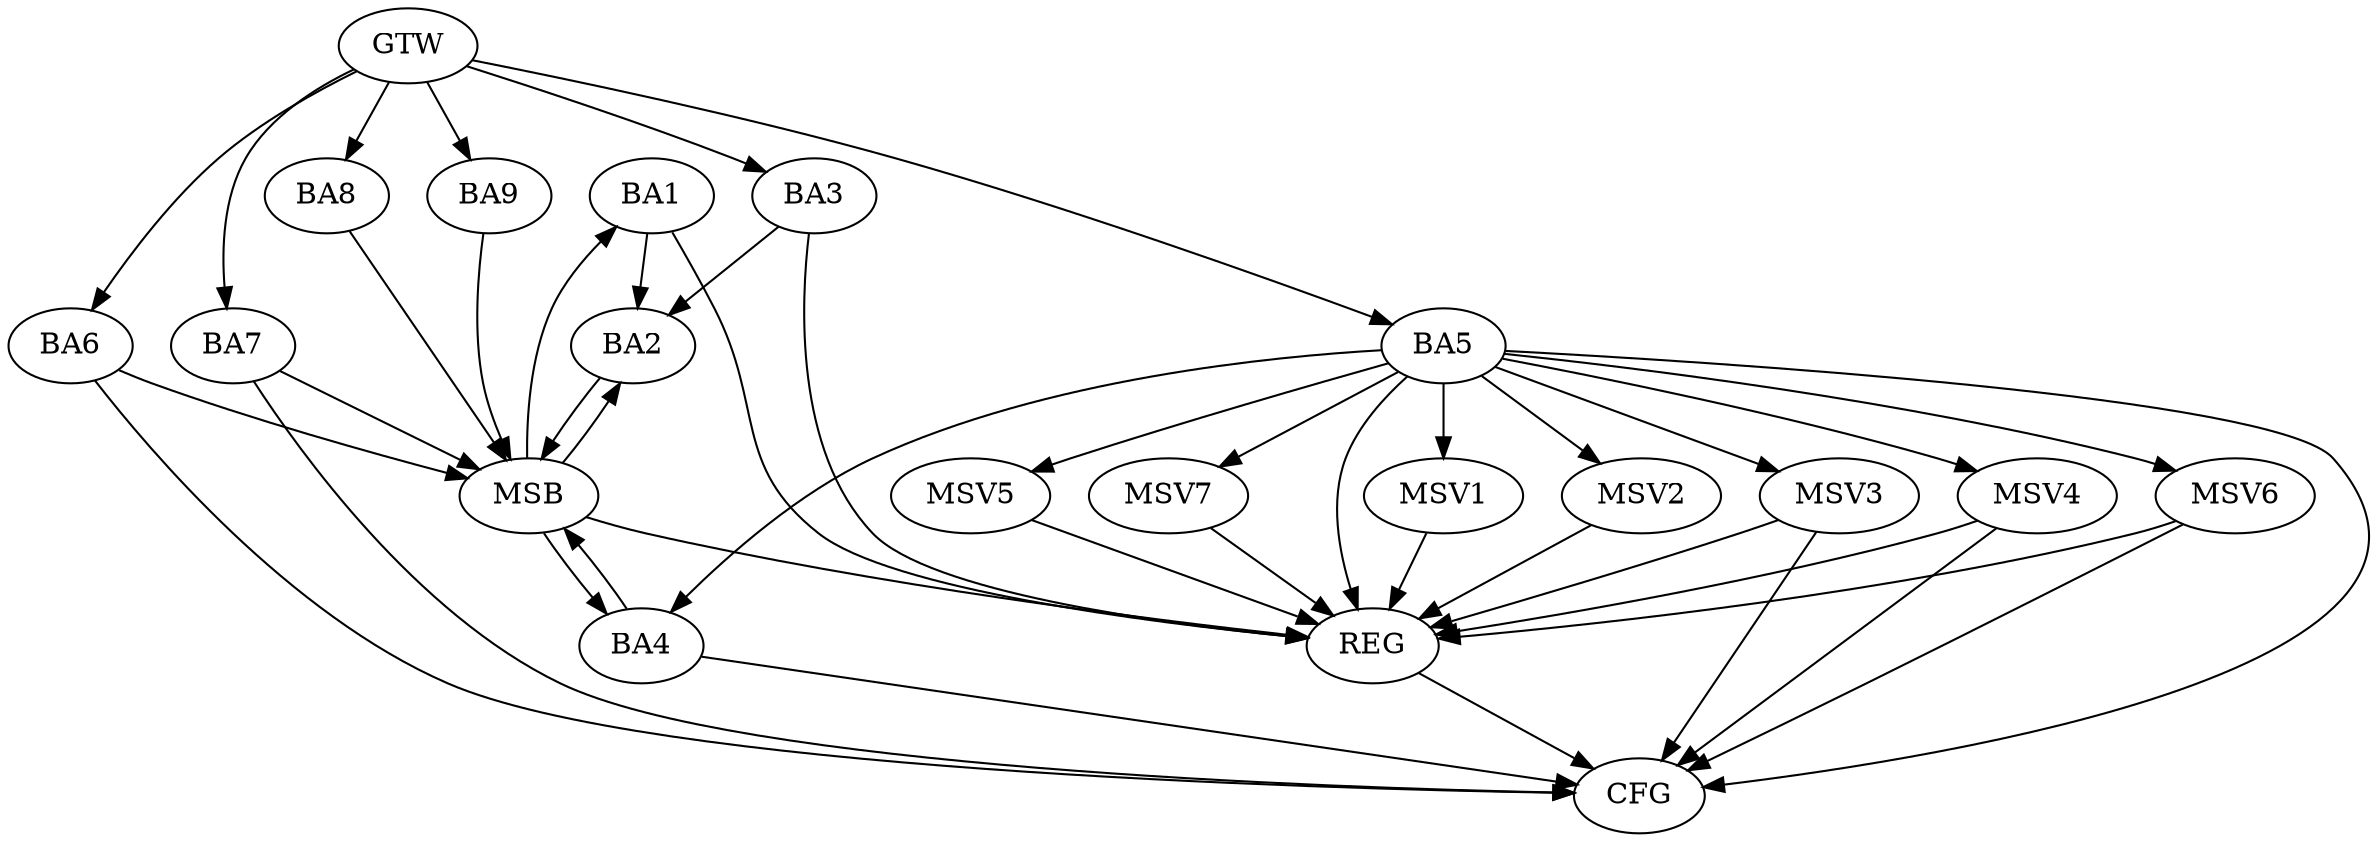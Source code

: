 strict digraph G {
  BA1 [ label="BA1" ];
  BA2 [ label="BA2" ];
  BA3 [ label="BA3" ];
  BA4 [ label="BA4" ];
  BA5 [ label="BA5" ];
  BA6 [ label="BA6" ];
  BA7 [ label="BA7" ];
  BA8 [ label="BA8" ];
  BA9 [ label="BA9" ];
  GTW [ label="GTW" ];
  REG [ label="REG" ];
  MSB [ label="MSB" ];
  CFG [ label="CFG" ];
  MSV1 [ label="MSV1" ];
  MSV2 [ label="MSV2" ];
  MSV3 [ label="MSV3" ];
  MSV4 [ label="MSV4" ];
  MSV5 [ label="MSV5" ];
  MSV6 [ label="MSV6" ];
  MSV7 [ label="MSV7" ];
  BA1 -> BA2;
  BA3 -> BA2;
  BA5 -> BA4;
  GTW -> BA3;
  GTW -> BA5;
  GTW -> BA6;
  GTW -> BA7;
  GTW -> BA8;
  GTW -> BA9;
  BA1 -> REG;
  BA3 -> REG;
  BA5 -> REG;
  BA2 -> MSB;
  MSB -> BA1;
  MSB -> REG;
  BA4 -> MSB;
  MSB -> BA2;
  BA6 -> MSB;
  MSB -> BA4;
  BA7 -> MSB;
  BA8 -> MSB;
  BA9 -> MSB;
  BA4 -> CFG;
  BA6 -> CFG;
  BA5 -> CFG;
  BA7 -> CFG;
  REG -> CFG;
  BA5 -> MSV1;
  MSV1 -> REG;
  BA5 -> MSV2;
  MSV2 -> REG;
  BA5 -> MSV3;
  MSV3 -> REG;
  MSV3 -> CFG;
  BA5 -> MSV4;
  MSV4 -> REG;
  MSV4 -> CFG;
  BA5 -> MSV5;
  MSV5 -> REG;
  BA5 -> MSV6;
  MSV6 -> REG;
  MSV6 -> CFG;
  BA5 -> MSV7;
  MSV7 -> REG;
}
